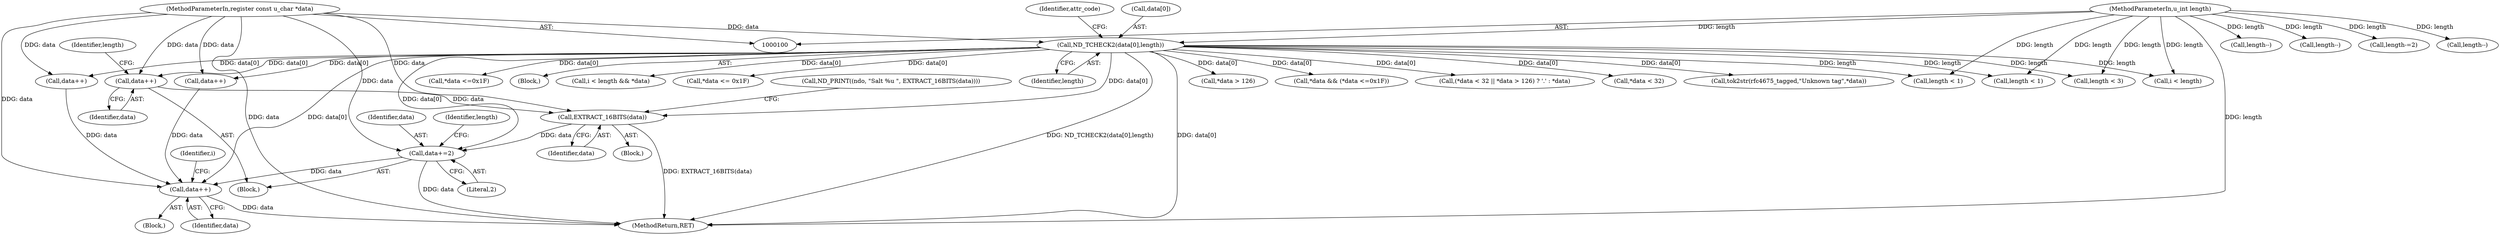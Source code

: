 digraph "0_tcpdump_1bc78d795cd5cad5525498658f414a11ea0a7e9c@pointer" {
"1000150" [label="(Call,EXTRACT_16BITS(data))"];
"1000141" [label="(Call,data++)"];
"1000107" [label="(Call,ND_TCHECK2(data[0],length))"];
"1000102" [label="(MethodParameterIn,register const u_char *data)"];
"1000103" [label="(MethodParameterIn,u_int length)"];
"1000152" [label="(Call,data+=2)"];
"1000233" [label="(Call,data++)"];
"1000198" [label="(Call,length < 1)"];
"1000172" [label="(Call,length < 1)"];
"1000113" [label="(Identifier,attr_code)"];
"1000246" [label="(Call,*data > 126)"];
"1000193" [label="(Call,length--)"];
"1000108" [label="(Call,data[0])"];
"1000122" [label="(Call,*data && (*data <=0x1F))"];
"1000234" [label="(Identifier,data)"];
"1000150" [label="(Call,EXTRACT_16BITS(data))"];
"1000144" [label="(Identifier,length)"];
"1000142" [label="(Identifier,data)"];
"1000156" [label="(Identifier,length)"];
"1000226" [label="(Identifier,i)"];
"1000240" [label="(Call,(*data < 32 || *data > 126) ? '.' : *data)"];
"1000141" [label="(Call,data++)"];
"1000143" [label="(Call,length--)"];
"1000261" [label="(MethodReturn,RET)"];
"1000155" [label="(Call,length-=2)"];
"1000191" [label="(Call,data++)"];
"1000151" [label="(Identifier,data)"];
"1000102" [label="(MethodParameterIn,register const u_char *data)"];
"1000111" [label="(Identifier,length)"];
"1000242" [label="(Call,*data < 32)"];
"1000233" [label="(Call,data++)"];
"1000208" [label="(Call,tok2str(rfc4675_tagged,\"Unknown tag\",*data))"];
"1000125" [label="(Call,*data <=0x1F)"];
"1000107" [label="(Call,ND_TCHECK2(data[0],length))"];
"1000230" [label="(Block,)"];
"1000105" [label="(Block,)"];
"1000152" [label="(Call,data+=2)"];
"1000153" [label="(Identifier,data)"];
"1000114" [label="(Block,)"];
"1000103" [label="(MethodParameterIn,u_int length)"];
"1000224" [label="(Call,i < length && *data)"];
"1000166" [label="(Call,*data <= 0x1F)"];
"1000217" [label="(Call,length--)"];
"1000117" [label="(Call,length < 3)"];
"1000148" [label="(Block,)"];
"1000145" [label="(Call,ND_PRINT((ndo, \"Salt %u \", EXTRACT_16BITS(data))))"];
"1000215" [label="(Call,data++)"];
"1000154" [label="(Literal,2)"];
"1000225" [label="(Call,i < length)"];
"1000150" -> "1000148"  [label="AST: "];
"1000150" -> "1000151"  [label="CFG: "];
"1000151" -> "1000150"  [label="AST: "];
"1000145" -> "1000150"  [label="CFG: "];
"1000150" -> "1000261"  [label="DDG: EXTRACT_16BITS(data)"];
"1000141" -> "1000150"  [label="DDG: data"];
"1000107" -> "1000150"  [label="DDG: data[0]"];
"1000102" -> "1000150"  [label="DDG: data"];
"1000150" -> "1000152"  [label="DDG: data"];
"1000141" -> "1000114"  [label="AST: "];
"1000141" -> "1000142"  [label="CFG: "];
"1000142" -> "1000141"  [label="AST: "];
"1000144" -> "1000141"  [label="CFG: "];
"1000107" -> "1000141"  [label="DDG: data[0]"];
"1000102" -> "1000141"  [label="DDG: data"];
"1000107" -> "1000105"  [label="AST: "];
"1000107" -> "1000111"  [label="CFG: "];
"1000108" -> "1000107"  [label="AST: "];
"1000111" -> "1000107"  [label="AST: "];
"1000113" -> "1000107"  [label="CFG: "];
"1000107" -> "1000261"  [label="DDG: data[0]"];
"1000107" -> "1000261"  [label="DDG: ND_TCHECK2(data[0],length)"];
"1000102" -> "1000107"  [label="DDG: data"];
"1000103" -> "1000107"  [label="DDG: length"];
"1000107" -> "1000117"  [label="DDG: length"];
"1000107" -> "1000122"  [label="DDG: data[0]"];
"1000107" -> "1000125"  [label="DDG: data[0]"];
"1000107" -> "1000152"  [label="DDG: data[0]"];
"1000107" -> "1000166"  [label="DDG: data[0]"];
"1000107" -> "1000172"  [label="DDG: length"];
"1000107" -> "1000191"  [label="DDG: data[0]"];
"1000107" -> "1000198"  [label="DDG: length"];
"1000107" -> "1000208"  [label="DDG: data[0]"];
"1000107" -> "1000215"  [label="DDG: data[0]"];
"1000107" -> "1000225"  [label="DDG: length"];
"1000107" -> "1000224"  [label="DDG: data[0]"];
"1000107" -> "1000233"  [label="DDG: data[0]"];
"1000107" -> "1000240"  [label="DDG: data[0]"];
"1000107" -> "1000242"  [label="DDG: data[0]"];
"1000107" -> "1000246"  [label="DDG: data[0]"];
"1000102" -> "1000100"  [label="AST: "];
"1000102" -> "1000261"  [label="DDG: data"];
"1000102" -> "1000152"  [label="DDG: data"];
"1000102" -> "1000191"  [label="DDG: data"];
"1000102" -> "1000215"  [label="DDG: data"];
"1000102" -> "1000233"  [label="DDG: data"];
"1000103" -> "1000100"  [label="AST: "];
"1000103" -> "1000261"  [label="DDG: length"];
"1000103" -> "1000117"  [label="DDG: length"];
"1000103" -> "1000143"  [label="DDG: length"];
"1000103" -> "1000155"  [label="DDG: length"];
"1000103" -> "1000172"  [label="DDG: length"];
"1000103" -> "1000193"  [label="DDG: length"];
"1000103" -> "1000198"  [label="DDG: length"];
"1000103" -> "1000217"  [label="DDG: length"];
"1000103" -> "1000225"  [label="DDG: length"];
"1000152" -> "1000114"  [label="AST: "];
"1000152" -> "1000154"  [label="CFG: "];
"1000153" -> "1000152"  [label="AST: "];
"1000154" -> "1000152"  [label="AST: "];
"1000156" -> "1000152"  [label="CFG: "];
"1000152" -> "1000261"  [label="DDG: data"];
"1000152" -> "1000233"  [label="DDG: data"];
"1000233" -> "1000230"  [label="AST: "];
"1000233" -> "1000234"  [label="CFG: "];
"1000234" -> "1000233"  [label="AST: "];
"1000226" -> "1000233"  [label="CFG: "];
"1000233" -> "1000261"  [label="DDG: data"];
"1000215" -> "1000233"  [label="DDG: data"];
"1000191" -> "1000233"  [label="DDG: data"];
}
